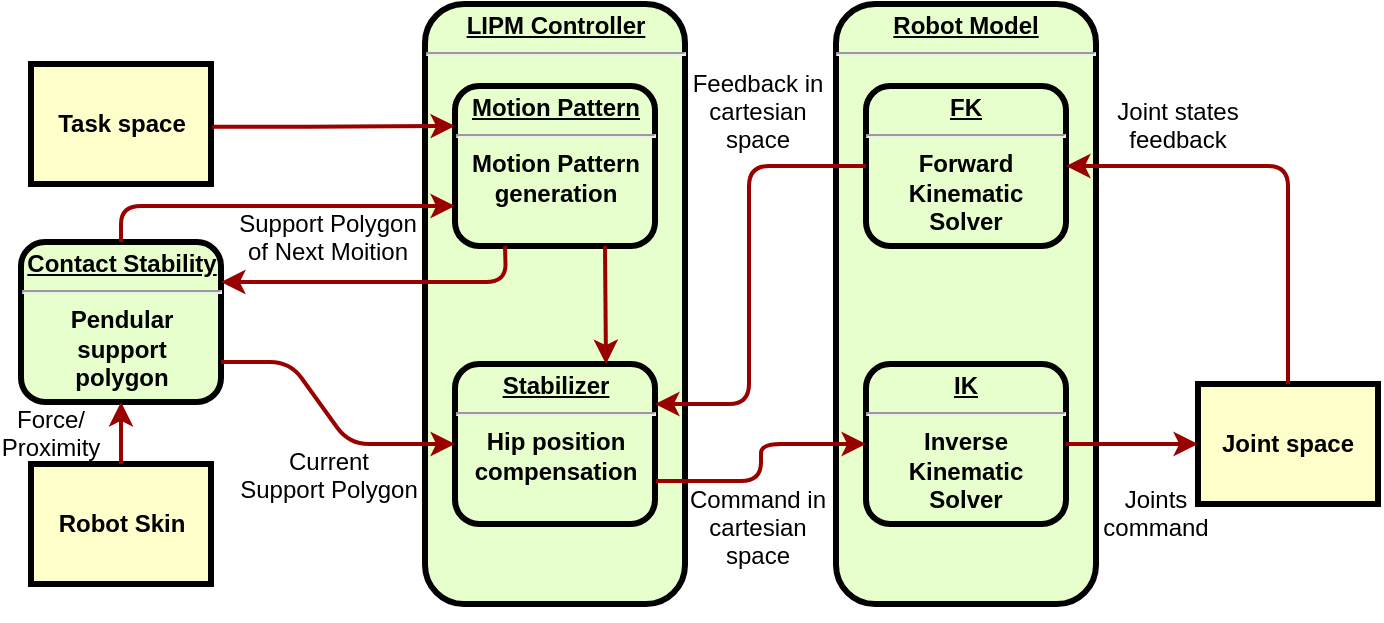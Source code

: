 <mxfile version="14.5.10" type="github">
  <diagram name="Page-1" id="c7558073-3199-34d8-9f00-42111426c3f3">
    <mxGraphModel dx="936" dy="498" grid="1" gridSize="10" guides="1" tooltips="1" connect="1" arrows="1" fold="1" page="1" pageScale="1" pageWidth="826" pageHeight="1169" background="#ffffff" math="0" shadow="0">
      <root>
        <mxCell id="0" />
        <mxCell id="1" parent="0" />
        <mxCell id="2" value="&lt;p style=&quot;margin: 0px ; margin-top: 4px ; text-align: center ; text-decoration: underline&quot;&gt;&lt;strong&gt;Contact Stability&lt;br&gt;&lt;/strong&gt;&lt;/p&gt;&lt;hr&gt;&lt;div&gt;Pendular &lt;br&gt;&lt;/div&gt;&lt;div&gt;support&lt;/div&gt;&lt;div&gt; polygon&lt;/div&gt;" style="verticalAlign=middle;align=center;overflow=fill;fontSize=12;fontFamily=Helvetica;html=1;rounded=1;fontStyle=1;strokeWidth=3;fillColor=#E6FFCC" parent="1" vertex="1">
          <mxGeometry x="131.5" y="249" width="100" height="80" as="geometry" />
        </mxCell>
        <mxCell id="4" value="Robot Skin" style="whiteSpace=wrap;align=center;verticalAlign=middle;fontStyle=1;strokeWidth=3;fillColor=#FFFFCC" parent="1" vertex="1">
          <mxGeometry x="136.5" y="360" width="90" height="60" as="geometry" />
        </mxCell>
        <mxCell id="6" value="&lt;p style=&quot;margin: 0px ; margin-top: 4px ; text-align: center ; text-decoration: underline&quot;&gt;&lt;strong&gt;LIPM Controller&lt;br&gt;&lt;/strong&gt;&lt;/p&gt;&lt;hr&gt;&lt;p style=&quot;margin: 0px ; margin-left: 8px&quot;&gt;&lt;br&gt;&lt;/p&gt;" style="verticalAlign=middle;align=center;overflow=fill;fontSize=12;fontFamily=Helvetica;html=1;rounded=1;fontStyle=1;strokeWidth=3;fillColor=#E6FFCC" parent="1" vertex="1">
          <mxGeometry x="333.5" y="130" width="130" height="300" as="geometry" />
        </mxCell>
        <mxCell id="7" value="&lt;p style=&quot;margin: 0px ; margin-top: 4px ; text-align: center ; text-decoration: underline&quot;&gt;&lt;strong&gt;&lt;strong&gt;Motion Pattern&lt;/strong&gt;&lt;br&gt;&lt;/strong&gt;&lt;/p&gt;&lt;hr&gt;&lt;div&gt;Motion Pattern&lt;/div&gt;&lt;div&gt;generation&lt;br&gt;&lt;/div&gt;" style="verticalAlign=middle;align=center;overflow=fill;fontSize=12;fontFamily=Helvetica;html=1;rounded=1;fontStyle=1;strokeWidth=3;fillColor=#E6FFCC" parent="1" vertex="1">
          <mxGeometry x="348.5" y="171" width="100" height="80" as="geometry" />
        </mxCell>
        <mxCell id="8" value="&lt;p style=&quot;margin: 0px ; margin-top: 4px ; text-align: center ; text-decoration: underline&quot;&gt;&lt;strong&gt;&lt;strong&gt;Stabilizer&lt;/strong&gt;&lt;br&gt;&lt;/strong&gt;&lt;/p&gt;&lt;hr&gt;&lt;div&gt;Hip position &lt;br&gt;&lt;/div&gt;&lt;div&gt;compensation&lt;br&gt;&lt;/div&gt;" style="verticalAlign=middle;align=center;overflow=fill;fontSize=12;fontFamily=Helvetica;html=1;rounded=1;fontStyle=1;strokeWidth=3;fillColor=#E6FFCC" parent="1" vertex="1">
          <mxGeometry x="348.5" y="310" width="100" height="80" as="geometry" />
        </mxCell>
        <mxCell id="9" value="&lt;p style=&quot;margin: 0px ; margin-top: 4px ; text-align: center ; text-decoration: underline&quot;&gt;&lt;strong&gt;&lt;strong&gt;Robot Model&lt;/strong&gt;&lt;br&gt;&lt;/strong&gt;&lt;/p&gt;&lt;hr&gt;" style="verticalAlign=middle;align=center;overflow=fill;fontSize=12;fontFamily=Helvetica;html=1;rounded=1;fontStyle=1;strokeWidth=3;fillColor=#E6FFCC" parent="1" vertex="1">
          <mxGeometry x="539" y="130" width="130" height="300" as="geometry" />
        </mxCell>
        <mxCell id="10" value="&lt;p style=&quot;margin: 0px ; margin-top: 4px ; text-align: center ; text-decoration: underline&quot;&gt;&lt;strong&gt;&lt;strong&gt;FK&lt;/strong&gt;&lt;br&gt;&lt;/strong&gt;&lt;/p&gt;&lt;hr&gt;&lt;div&gt;Forward&lt;/div&gt;&lt;div&gt;Kinematic&lt;/div&gt;&lt;div&gt;Solver&lt;br&gt;&lt;/div&gt;" style="verticalAlign=middle;align=center;overflow=fill;fontSize=12;fontFamily=Helvetica;html=1;rounded=1;fontStyle=1;strokeWidth=3;fillColor=#E6FFCC" parent="1" vertex="1">
          <mxGeometry x="554" y="171" width="100" height="80" as="geometry" />
        </mxCell>
        <mxCell id="14" value="Task space" style="whiteSpace=wrap;align=center;verticalAlign=middle;fontStyle=1;strokeWidth=3;fillColor=#FFFFCC" parent="1" vertex="1">
          <mxGeometry x="136.5" y="160.0" width="90" height="60" as="geometry" />
        </mxCell>
        <mxCell id="15" value="Joint space" style="whiteSpace=wrap;align=center;verticalAlign=middle;fontStyle=1;strokeWidth=3;fillColor=#FFFFCC" parent="1" vertex="1">
          <mxGeometry x="720.0" y="320" width="90" height="60" as="geometry" />
        </mxCell>
        <mxCell id="37" value="" style="edgeStyle=none;noEdgeStyle=1;strokeColor=#990000;strokeWidth=2" parent="1" source="4" target="2" edge="1">
          <mxGeometry width="100" height="100" relative="1" as="geometry">
            <mxPoint x="172.5" y="259" as="sourcePoint" />
            <mxPoint x="272.5" y="159" as="targetPoint" />
          </mxGeometry>
        </mxCell>
        <mxCell id="11" value="&lt;p style=&quot;margin: 0px ; margin-top: 4px ; text-align: center ; text-decoration: underline&quot;&gt;&lt;strong&gt;&lt;strong&gt;IK&lt;/strong&gt;&lt;br&gt;&lt;/strong&gt;&lt;/p&gt;&lt;hr&gt;&lt;div&gt;Inverse &lt;br&gt;&lt;/div&gt;&lt;div&gt;Kinematic&lt;/div&gt;&lt;div&gt;Solver&lt;br&gt;&lt;/div&gt;" style="verticalAlign=middle;align=center;overflow=fill;fontSize=12;fontFamily=Helvetica;html=1;rounded=1;fontStyle=1;strokeWidth=3;fillColor=#E6FFCC" parent="1" vertex="1">
          <mxGeometry x="554" y="310" width="100" height="80" as="geometry" />
        </mxCell>
        <mxCell id="52" value="Force/&#xa;Proximity" style="text;spacingTop=-5;align=center" parent="1" vertex="1">
          <mxGeometry x="131.5" y="329" width="30" height="61" as="geometry" />
        </mxCell>
        <mxCell id="67" value="" style="edgeStyle=elbowEdgeStyle;elbow=horizontal;strokeColor=#990000;strokeWidth=2;entryX=0;entryY=0.5;entryDx=0;entryDy=0;exitX=1.005;exitY=0.731;exitDx=0;exitDy=0;exitPerimeter=0;" parent="1" source="8" target="11" edge="1">
          <mxGeometry width="100" height="100" relative="1" as="geometry">
            <mxPoint x="605.5" y="360" as="sourcePoint" />
            <mxPoint x="550.5" y="349" as="targetPoint" />
          </mxGeometry>
        </mxCell>
        <mxCell id="79" value="Joint states&#xa;feedback&#xa;" style="text;spacingTop=-5;align=center" parent="1" vertex="1">
          <mxGeometry x="680" y="175" width="60" height="30" as="geometry" />
        </mxCell>
        <mxCell id="82" value="Feedback in &#xa;cartesian &#xa;space" style="text;spacingTop=-5;align=center" parent="1" vertex="1">
          <mxGeometry x="465.5" y="161" width="69" height="70" as="geometry" />
        </mxCell>
        <mxCell id="83" value="" style="edgeStyle=elbowEdgeStyle;elbow=horizontal;strokeColor=#990000;strokeWidth=2;exitX=0.5;exitY=0;exitDx=0;exitDy=0;entryX=0;entryY=0.75;entryDx=0;entryDy=0;" parent="1" source="2" target="7" edge="1">
          <mxGeometry width="100" height="100" relative="1" as="geometry">
            <mxPoint x="355.5" y="580" as="sourcePoint" />
            <mxPoint x="175.5" y="650" as="targetPoint" />
            <Array as="points">
              <mxPoint x="181.5" y="270" />
              <mxPoint x="235.5" y="220" />
            </Array>
          </mxGeometry>
        </mxCell>
        <mxCell id="84" value="Support Polygon&#xa;of Next Moition&#xa;" style="text;spacingTop=-5;align=center" parent="1" vertex="1">
          <mxGeometry x="240" y="231" width="90" height="29" as="geometry" />
        </mxCell>
        <mxCell id="zzNHK6mFdvyjyJ4L20ME-98" style="edgeStyle=orthogonalEdgeStyle;rounded=0;orthogonalLoop=1;jettySize=auto;html=1;exitX=0.5;exitY=1;exitDx=0;exitDy=0;" parent="1" source="6" target="6" edge="1">
          <mxGeometry relative="1" as="geometry" />
        </mxCell>
        <mxCell id="zzNHK6mFdvyjyJ4L20ME-103" value="" style="edgeStyle=none;noEdgeStyle=1;strokeColor=#990000;strokeWidth=2;entryX=0;entryY=0.5;entryDx=0;entryDy=0;exitX=1;exitY=0.75;exitDx=0;exitDy=0;" parent="1" source="2" target="8" edge="1">
          <mxGeometry width="100" height="100" relative="1" as="geometry">
            <mxPoint x="231.5" y="349" as="sourcePoint" />
            <mxPoint x="141.5" y="359.287" as="targetPoint" />
            <Array as="points">
              <mxPoint x="266" y="309" />
              <mxPoint x="295.5" y="350" />
            </Array>
          </mxGeometry>
        </mxCell>
        <mxCell id="zzNHK6mFdvyjyJ4L20ME-104" value="Current&#xa;Support Polygon&#xa;" style="text;spacingTop=-5;align=center" parent="1" vertex="1">
          <mxGeometry x="240" y="350" width="91" height="30" as="geometry" />
        </mxCell>
        <mxCell id="zzNHK6mFdvyjyJ4L20ME-106" value="" style="edgeStyle=elbowEdgeStyle;elbow=horizontal;strokeColor=#990000;strokeWidth=2;exitX=1.007;exitY=0.522;exitDx=0;exitDy=0;entryX=0;entryY=0.25;entryDx=0;entryDy=0;exitPerimeter=0;" parent="1" source="14" target="7" edge="1">
          <mxGeometry width="100" height="100" relative="1" as="geometry">
            <mxPoint x="166.5" y="130" as="sourcePoint" />
            <mxPoint x="335.5" y="112" as="targetPoint" />
            <Array as="points">
              <mxPoint x="285.5" y="180" />
              <mxPoint x="220.5" y="101" />
            </Array>
          </mxGeometry>
        </mxCell>
        <mxCell id="zzNHK6mFdvyjyJ4L20ME-107" value="" style="edgeStyle=elbowEdgeStyle;elbow=horizontal;strokeColor=#990000;strokeWidth=2;exitX=0.75;exitY=1;exitDx=0;exitDy=0;" parent="1" source="7" target="8" edge="1">
          <mxGeometry width="100" height="100" relative="1" as="geometry">
            <mxPoint x="199.5" y="269" as="sourcePoint" />
            <mxPoint x="368.5" y="251" as="targetPoint" />
            <Array as="points">
              <mxPoint x="424" y="260" />
              <mxPoint x="399" y="270" />
              <mxPoint x="424" y="280" />
              <mxPoint x="398.5" y="280" />
              <mxPoint x="253.5" y="240" />
            </Array>
          </mxGeometry>
        </mxCell>
        <mxCell id="zzNHK6mFdvyjyJ4L20ME-108" value="" style="edgeStyle=elbowEdgeStyle;elbow=horizontal;strokeColor=#990000;strokeWidth=2;exitX=0;exitY=0.5;exitDx=0;exitDy=0;entryX=1;entryY=0.25;entryDx=0;entryDy=0;" parent="1" source="10" target="8" edge="1">
          <mxGeometry width="100" height="100" relative="1" as="geometry">
            <mxPoint x="211.5" y="279" as="sourcePoint" />
            <mxPoint x="380.5" y="261" as="targetPoint" />
            <Array as="points">
              <mxPoint x="495.5" y="290" />
              <mxPoint x="265.5" y="250" />
            </Array>
          </mxGeometry>
        </mxCell>
        <mxCell id="zzNHK6mFdvyjyJ4L20ME-109" value="" style="edgeStyle=elbowEdgeStyle;elbow=horizontal;strokeColor=#990000;strokeWidth=2;entryX=0;entryY=0.5;entryDx=0;entryDy=0;exitX=1;exitY=0.5;exitDx=0;exitDy=0;" parent="1" source="11" target="15" edge="1">
          <mxGeometry width="100" height="100" relative="1" as="geometry">
            <mxPoint x="276" y="289" as="sourcePoint" />
            <mxPoint x="445" y="271" as="targetPoint" />
            <Array as="points">
              <mxPoint x="700" y="340" />
              <mxPoint x="330" y="260" />
            </Array>
          </mxGeometry>
        </mxCell>
        <mxCell id="zzNHK6mFdvyjyJ4L20ME-110" value="" style="edgeStyle=elbowEdgeStyle;elbow=horizontal;strokeColor=#990000;strokeWidth=2;exitX=0.5;exitY=0;exitDx=0;exitDy=0;entryX=1;entryY=0.5;entryDx=0;entryDy=0;" parent="1" source="15" target="10" edge="1">
          <mxGeometry width="100" height="100" relative="1" as="geometry">
            <mxPoint x="286" y="299" as="sourcePoint" />
            <mxPoint x="455" y="281" as="targetPoint" />
            <Array as="points">
              <mxPoint x="765" y="280" />
              <mxPoint x="340" y="270" />
            </Array>
          </mxGeometry>
        </mxCell>
        <mxCell id="zzNHK6mFdvyjyJ4L20ME-116" value="Joints &#xa;command&#xa;" style="text;spacingTop=-5;align=center" parent="1" vertex="1">
          <mxGeometry x="669" y="369" width="60" height="30" as="geometry" />
        </mxCell>
        <mxCell id="olfGUeclPpb9X352KLrE-86" value="" style="edgeStyle=elbowEdgeStyle;elbow=horizontal;strokeColor=#990000;strokeWidth=2;exitX=0.25;exitY=1;exitDx=0;exitDy=0;entryX=1;entryY=0.25;entryDx=0;entryDy=0;" edge="1" parent="1" source="7" target="2">
          <mxGeometry width="100" height="100" relative="1" as="geometry">
            <mxPoint x="373" y="261" as="sourcePoint" />
            <mxPoint x="348.5" y="320" as="targetPoint" />
            <Array as="points">
              <mxPoint x="374" y="260" />
              <mxPoint x="373.5" y="290" />
              <mxPoint x="348" y="290" />
              <mxPoint x="203" y="250" />
            </Array>
          </mxGeometry>
        </mxCell>
        <mxCell id="olfGUeclPpb9X352KLrE-87" value="Command in &#xa;cartesian &#xa;space&#xa;" style="text;spacingTop=-5;align=center" vertex="1" parent="1">
          <mxGeometry x="454.5" y="369" width="91" height="51" as="geometry" />
        </mxCell>
      </root>
    </mxGraphModel>
  </diagram>
</mxfile>
